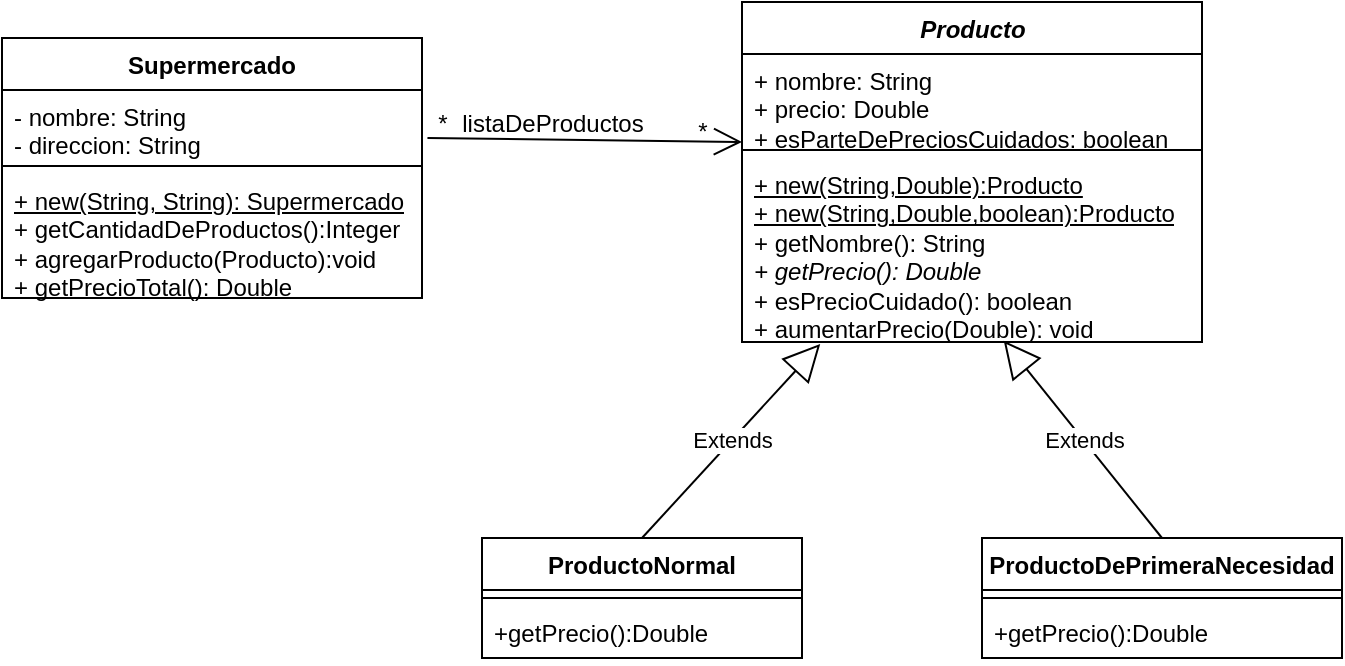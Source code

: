 <mxfile version="13.0.3" type="device"><diagram id="aVwgeKUBKw7CmxeiZbnb" name="Page-1"><mxGraphModel dx="905" dy="672" grid="1" gridSize="10" guides="1" tooltips="1" connect="1" arrows="1" fold="1" page="1" pageScale="1" pageWidth="827" pageHeight="1169" math="0" shadow="0"><root><mxCell id="0"/><mxCell id="1" parent="0"/><mxCell id="_VcC3xjchaj_FnnUe6Oz-19" value="" style="endArrow=open;endFill=1;endSize=12;html=1;exitX=1.013;exitY=0.706;exitDx=0;exitDy=0;exitPerimeter=0;entryX=0;entryY=1;entryDx=0;entryDy=0;entryPerimeter=0;" edge="1" parent="1" source="_VcC3xjchaj_FnnUe6Oz-2" target="_VcC3xjchaj_FnnUe6Oz-6"><mxGeometry width="160" relative="1" as="geometry"><mxPoint x="340" y="352.5" as="sourcePoint"/><mxPoint x="500" y="352.5" as="targetPoint"/></mxGeometry></mxCell><mxCell id="_VcC3xjchaj_FnnUe6Oz-20" value="listaDeProductos" style="text;html=1;align=center;verticalAlign=middle;resizable=0;points=[];autosize=1;" vertex="1" parent="1"><mxGeometry x="350" y="343" width="110" height="20" as="geometry"/></mxCell><mxCell id="_VcC3xjchaj_FnnUe6Oz-21" value="*" style="text;html=1;align=center;verticalAlign=middle;resizable=0;points=[];autosize=1;" vertex="1" parent="1"><mxGeometry x="340" y="343" width="20" height="20" as="geometry"/></mxCell><mxCell id="_VcC3xjchaj_FnnUe6Oz-23" value="*" style="text;html=1;align=center;verticalAlign=middle;resizable=0;points=[];autosize=1;" vertex="1" parent="1"><mxGeometry x="470" y="347" width="20" height="20" as="geometry"/></mxCell><mxCell id="_VcC3xjchaj_FnnUe6Oz-1" value="Supermercado" style="swimlane;fontStyle=1;align=center;verticalAlign=top;childLayout=stackLayout;horizontal=1;startSize=26;horizontalStack=0;resizeParent=1;resizeParentMax=0;resizeLast=0;collapsible=1;marginBottom=0;" vertex="1" parent="1"><mxGeometry x="130" y="310" width="210" height="130" as="geometry"/></mxCell><mxCell id="_VcC3xjchaj_FnnUe6Oz-2" value="- nombre: String&#10;- direccion: String" style="text;strokeColor=none;fillColor=none;align=left;verticalAlign=top;spacingLeft=4;spacingRight=4;overflow=hidden;rotatable=0;points=[[0,0.5],[1,0.5]];portConstraint=eastwest;" vertex="1" parent="_VcC3xjchaj_FnnUe6Oz-1"><mxGeometry y="26" width="210" height="34" as="geometry"/></mxCell><mxCell id="_VcC3xjchaj_FnnUe6Oz-3" value="" style="line;strokeWidth=1;fillColor=none;align=left;verticalAlign=middle;spacingTop=-1;spacingLeft=3;spacingRight=3;rotatable=0;labelPosition=right;points=[];portConstraint=eastwest;" vertex="1" parent="_VcC3xjchaj_FnnUe6Oz-1"><mxGeometry y="60" width="210" height="8" as="geometry"/></mxCell><mxCell id="_VcC3xjchaj_FnnUe6Oz-4" value="&lt;u&gt;+ new(String, String): Supermercado&lt;br&gt;&lt;/u&gt;+ getCantidadDeProductos():Integer&lt;br&gt;+ agregarProducto(Producto):void&lt;br&gt;+ getPrecioTotal(): Double" style="text;strokeColor=none;fillColor=none;align=left;verticalAlign=top;spacingLeft=4;spacingRight=4;overflow=hidden;rotatable=0;points=[[0,0.5],[1,0.5]];portConstraint=eastwest;html=1;" vertex="1" parent="_VcC3xjchaj_FnnUe6Oz-1"><mxGeometry y="68" width="210" height="62" as="geometry"/></mxCell><mxCell id="_VcC3xjchaj_FnnUe6Oz-5" value="&lt;i&gt;Producto&lt;/i&gt;" style="swimlane;fontStyle=1;align=center;verticalAlign=top;childLayout=stackLayout;horizontal=1;startSize=26;horizontalStack=0;resizeParent=1;resizeParentMax=0;resizeLast=0;collapsible=1;marginBottom=0;html=1;" vertex="1" parent="1"><mxGeometry x="500" y="292" width="230" height="170" as="geometry"/></mxCell><mxCell id="_VcC3xjchaj_FnnUe6Oz-6" value="+ nombre: String&lt;br&gt;+ precio: Double&lt;br&gt;+ esParteDePreciosCuidados: boolean" style="text;strokeColor=none;fillColor=none;align=left;verticalAlign=top;spacingLeft=4;spacingRight=4;overflow=hidden;rotatable=0;points=[[0,0.5],[1,0.5]];portConstraint=eastwest;html=1;" vertex="1" parent="_VcC3xjchaj_FnnUe6Oz-5"><mxGeometry y="26" width="230" height="44" as="geometry"/></mxCell><mxCell id="_VcC3xjchaj_FnnUe6Oz-7" value="" style="line;strokeWidth=1;fillColor=none;align=left;verticalAlign=middle;spacingTop=-1;spacingLeft=3;spacingRight=3;rotatable=0;labelPosition=right;points=[];portConstraint=eastwest;" vertex="1" parent="_VcC3xjchaj_FnnUe6Oz-5"><mxGeometry y="70" width="230" height="8" as="geometry"/></mxCell><mxCell id="_VcC3xjchaj_FnnUe6Oz-8" value="&lt;u&gt;+ new(String,Double):Producto&lt;/u&gt;&lt;br&gt;&lt;u&gt;+ new(String,Double,boolean):Producto&lt;/u&gt;&lt;br&gt;+ getNombre(): String&lt;br&gt;&lt;i&gt;+ getPrecio(): Double&lt;br&gt;&lt;/i&gt;+ esPrecioCuidado(): boolean&lt;br&gt;+ aumentarPrecio(Double): void" style="text;strokeColor=none;fillColor=none;align=left;verticalAlign=top;spacingLeft=4;spacingRight=4;overflow=hidden;rotatable=0;points=[[0,0.5],[1,0.5]];portConstraint=eastwest;html=1;" vertex="1" parent="_VcC3xjchaj_FnnUe6Oz-5"><mxGeometry y="78" width="230" height="92" as="geometry"/></mxCell><mxCell id="_VcC3xjchaj_FnnUe6Oz-25" value="Extends" style="endArrow=block;endSize=16;endFill=0;html=1;entryX=0.17;entryY=1.011;entryDx=0;entryDy=0;entryPerimeter=0;exitX=0.5;exitY=0;exitDx=0;exitDy=0;" edge="1" parent="1" source="_VcC3xjchaj_FnnUe6Oz-14" target="_VcC3xjchaj_FnnUe6Oz-8"><mxGeometry width="160" relative="1" as="geometry"><mxPoint x="420" y="520" as="sourcePoint"/><mxPoint x="580" y="520" as="targetPoint"/></mxGeometry></mxCell><mxCell id="_VcC3xjchaj_FnnUe6Oz-26" value="Extends" style="endArrow=block;endSize=16;endFill=0;html=1;exitX=0.5;exitY=0;exitDx=0;exitDy=0;entryX=0.569;entryY=0.993;entryDx=0;entryDy=0;entryPerimeter=0;" edge="1" parent="1" source="_VcC3xjchaj_FnnUe6Oz-9" target="_VcC3xjchaj_FnnUe6Oz-8"><mxGeometry width="160" relative="1" as="geometry"><mxPoint x="550" y="490" as="sourcePoint"/><mxPoint x="710" y="490" as="targetPoint"/></mxGeometry></mxCell><mxCell id="_VcC3xjchaj_FnnUe6Oz-9" value="ProductoDePrimeraNecesidad" style="swimlane;fontStyle=1;align=center;verticalAlign=top;childLayout=stackLayout;horizontal=1;startSize=26;horizontalStack=0;resizeParent=1;resizeParentMax=0;resizeLast=0;collapsible=1;marginBottom=0;" vertex="1" parent="1"><mxGeometry x="620" y="560" width="180" height="60" as="geometry"/></mxCell><mxCell id="_VcC3xjchaj_FnnUe6Oz-11" value="" style="line;strokeWidth=1;fillColor=none;align=left;verticalAlign=middle;spacingTop=-1;spacingLeft=3;spacingRight=3;rotatable=0;labelPosition=right;points=[];portConstraint=eastwest;" vertex="1" parent="_VcC3xjchaj_FnnUe6Oz-9"><mxGeometry y="26" width="180" height="8" as="geometry"/></mxCell><mxCell id="_VcC3xjchaj_FnnUe6Oz-12" value="+getPrecio():Double" style="text;strokeColor=none;fillColor=none;align=left;verticalAlign=top;spacingLeft=4;spacingRight=4;overflow=hidden;rotatable=0;points=[[0,0.5],[1,0.5]];portConstraint=eastwest;" vertex="1" parent="_VcC3xjchaj_FnnUe6Oz-9"><mxGeometry y="34" width="180" height="26" as="geometry"/></mxCell><mxCell id="_VcC3xjchaj_FnnUe6Oz-14" value="ProductoNormal" style="swimlane;fontStyle=1;align=center;verticalAlign=top;childLayout=stackLayout;horizontal=1;startSize=26;horizontalStack=0;resizeParent=1;resizeParentMax=0;resizeLast=0;collapsible=1;marginBottom=0;" vertex="1" parent="1"><mxGeometry x="370" y="560" width="160" height="60" as="geometry"/></mxCell><mxCell id="_VcC3xjchaj_FnnUe6Oz-16" value="" style="line;strokeWidth=1;fillColor=none;align=left;verticalAlign=middle;spacingTop=-1;spacingLeft=3;spacingRight=3;rotatable=0;labelPosition=right;points=[];portConstraint=eastwest;" vertex="1" parent="_VcC3xjchaj_FnnUe6Oz-14"><mxGeometry y="26" width="160" height="8" as="geometry"/></mxCell><mxCell id="_VcC3xjchaj_FnnUe6Oz-17" value="+getPrecio():Double" style="text;strokeColor=none;fillColor=none;align=left;verticalAlign=top;spacingLeft=4;spacingRight=4;overflow=hidden;rotatable=0;points=[[0,0.5],[1,0.5]];portConstraint=eastwest;" vertex="1" parent="_VcC3xjchaj_FnnUe6Oz-14"><mxGeometry y="34" width="160" height="26" as="geometry"/></mxCell></root></mxGraphModel></diagram></mxfile>